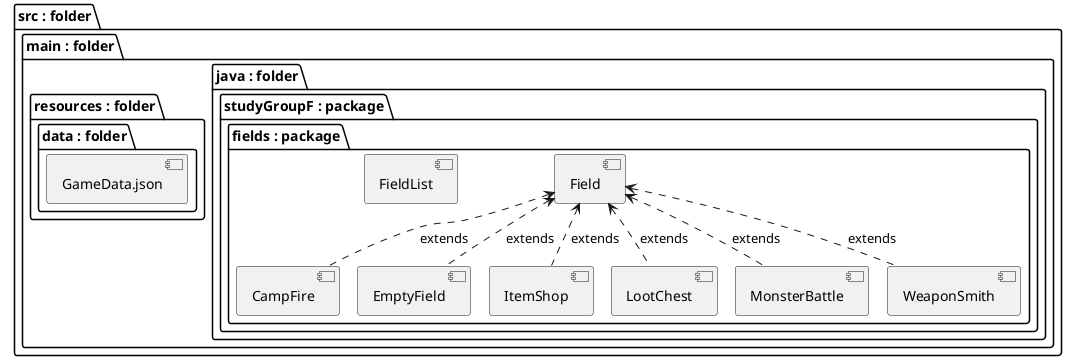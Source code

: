 @startuml
'https://plantuml.com/component-diagram
!pragma layout smetana

folder "src : folder" {
folder "main : folder" {

    folder "java : folder" {
        package "studyGroupF : package" {
           package "fields : package" {
           [CampFire]
           [EmptyField]
           [ItemShop]
           [Field]
           [FieldList]
           [LootChest]
           [MonsterBattle]
           [WeaponSmith]
           }
        }
    }

    folder "resources : folder" {
         folder "data : folder" {
         [GameData.json]
         }
    }
  }
}


[CampFire] .up.> [Field] : extends
[EmptyField] .up.> [Field] : extends
[LootChest] .up.> [Field] : extends
[WeaponSmith] .up.> [Field] : extends
[MonsterBattle] .up.> [Field] : extends
[ItemShop] .up.> [Field] : extends


@enduml